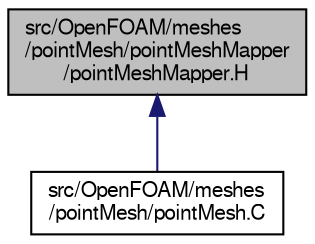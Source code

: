 digraph "src/OpenFOAM/meshes/pointMesh/pointMeshMapper/pointMeshMapper.H"
{
  bgcolor="transparent";
  edge [fontname="FreeSans",fontsize="10",labelfontname="FreeSans",labelfontsize="10"];
  node [fontname="FreeSans",fontsize="10",shape=record];
  Node117 [label="src/OpenFOAM/meshes\l/pointMesh/pointMeshMapper\l/pointMeshMapper.H",height=0.2,width=0.4,color="black", fillcolor="grey75", style="filled", fontcolor="black"];
  Node117 -> Node118 [dir="back",color="midnightblue",fontsize="10",style="solid",fontname="FreeSans"];
  Node118 [label="src/OpenFOAM/meshes\l/pointMesh/pointMesh.C",height=0.2,width=0.4,color="black",URL="$a11396.html"];
}

